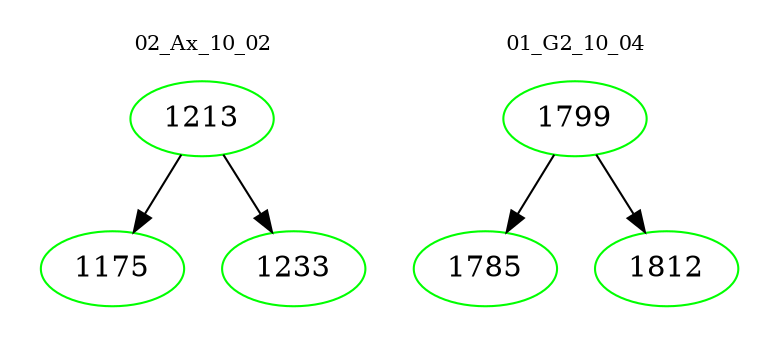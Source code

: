 digraph{
subgraph cluster_0 {
color = white
label = "02_Ax_10_02";
fontsize=10;
T0_1213 [label="1213", color="green"]
T0_1213 -> T0_1175 [color="black"]
T0_1175 [label="1175", color="green"]
T0_1213 -> T0_1233 [color="black"]
T0_1233 [label="1233", color="green"]
}
subgraph cluster_1 {
color = white
label = "01_G2_10_04";
fontsize=10;
T1_1799 [label="1799", color="green"]
T1_1799 -> T1_1785 [color="black"]
T1_1785 [label="1785", color="green"]
T1_1799 -> T1_1812 [color="black"]
T1_1812 [label="1812", color="green"]
}
}
